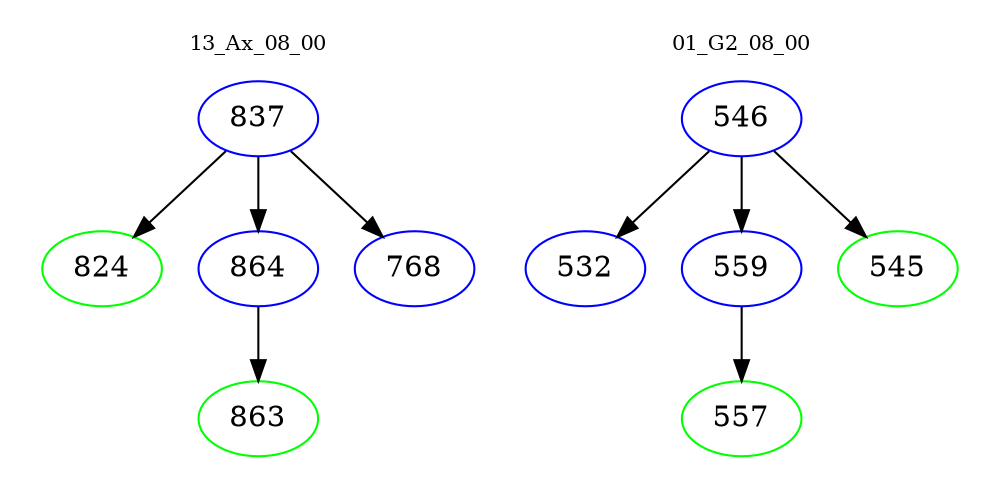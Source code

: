 digraph{
subgraph cluster_0 {
color = white
label = "13_Ax_08_00";
fontsize=10;
T0_837 [label="837", color="blue"]
T0_837 -> T0_824 [color="black"]
T0_824 [label="824", color="green"]
T0_837 -> T0_864 [color="black"]
T0_864 [label="864", color="blue"]
T0_864 -> T0_863 [color="black"]
T0_863 [label="863", color="green"]
T0_837 -> T0_768 [color="black"]
T0_768 [label="768", color="blue"]
}
subgraph cluster_1 {
color = white
label = "01_G2_08_00";
fontsize=10;
T1_546 [label="546", color="blue"]
T1_546 -> T1_532 [color="black"]
T1_532 [label="532", color="blue"]
T1_546 -> T1_559 [color="black"]
T1_559 [label="559", color="blue"]
T1_559 -> T1_557 [color="black"]
T1_557 [label="557", color="green"]
T1_546 -> T1_545 [color="black"]
T1_545 [label="545", color="green"]
}
}

